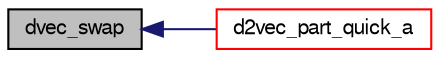digraph "dvec_swap"
{
  bgcolor="transparent";
  edge [fontname="FreeSans",fontsize="10",labelfontname="FreeSans",labelfontsize="10"];
  node [fontname="FreeSans",fontsize="10",shape=record];
  rankdir="LR";
  Node307 [label="dvec_swap",height=0.2,width=0.4,color="black", fillcolor="grey75", style="filled", fontcolor="black"];
  Node307 -> Node308 [dir="back",color="midnightblue",fontsize="10",style="solid",fontname="FreeSans"];
  Node308 [label="d2vec_part_quick_a",height=0.2,width=0.4,color="red",URL="$a08249.html#ab320a506ca04dc89d5e49db3a745bb8b"];
}

